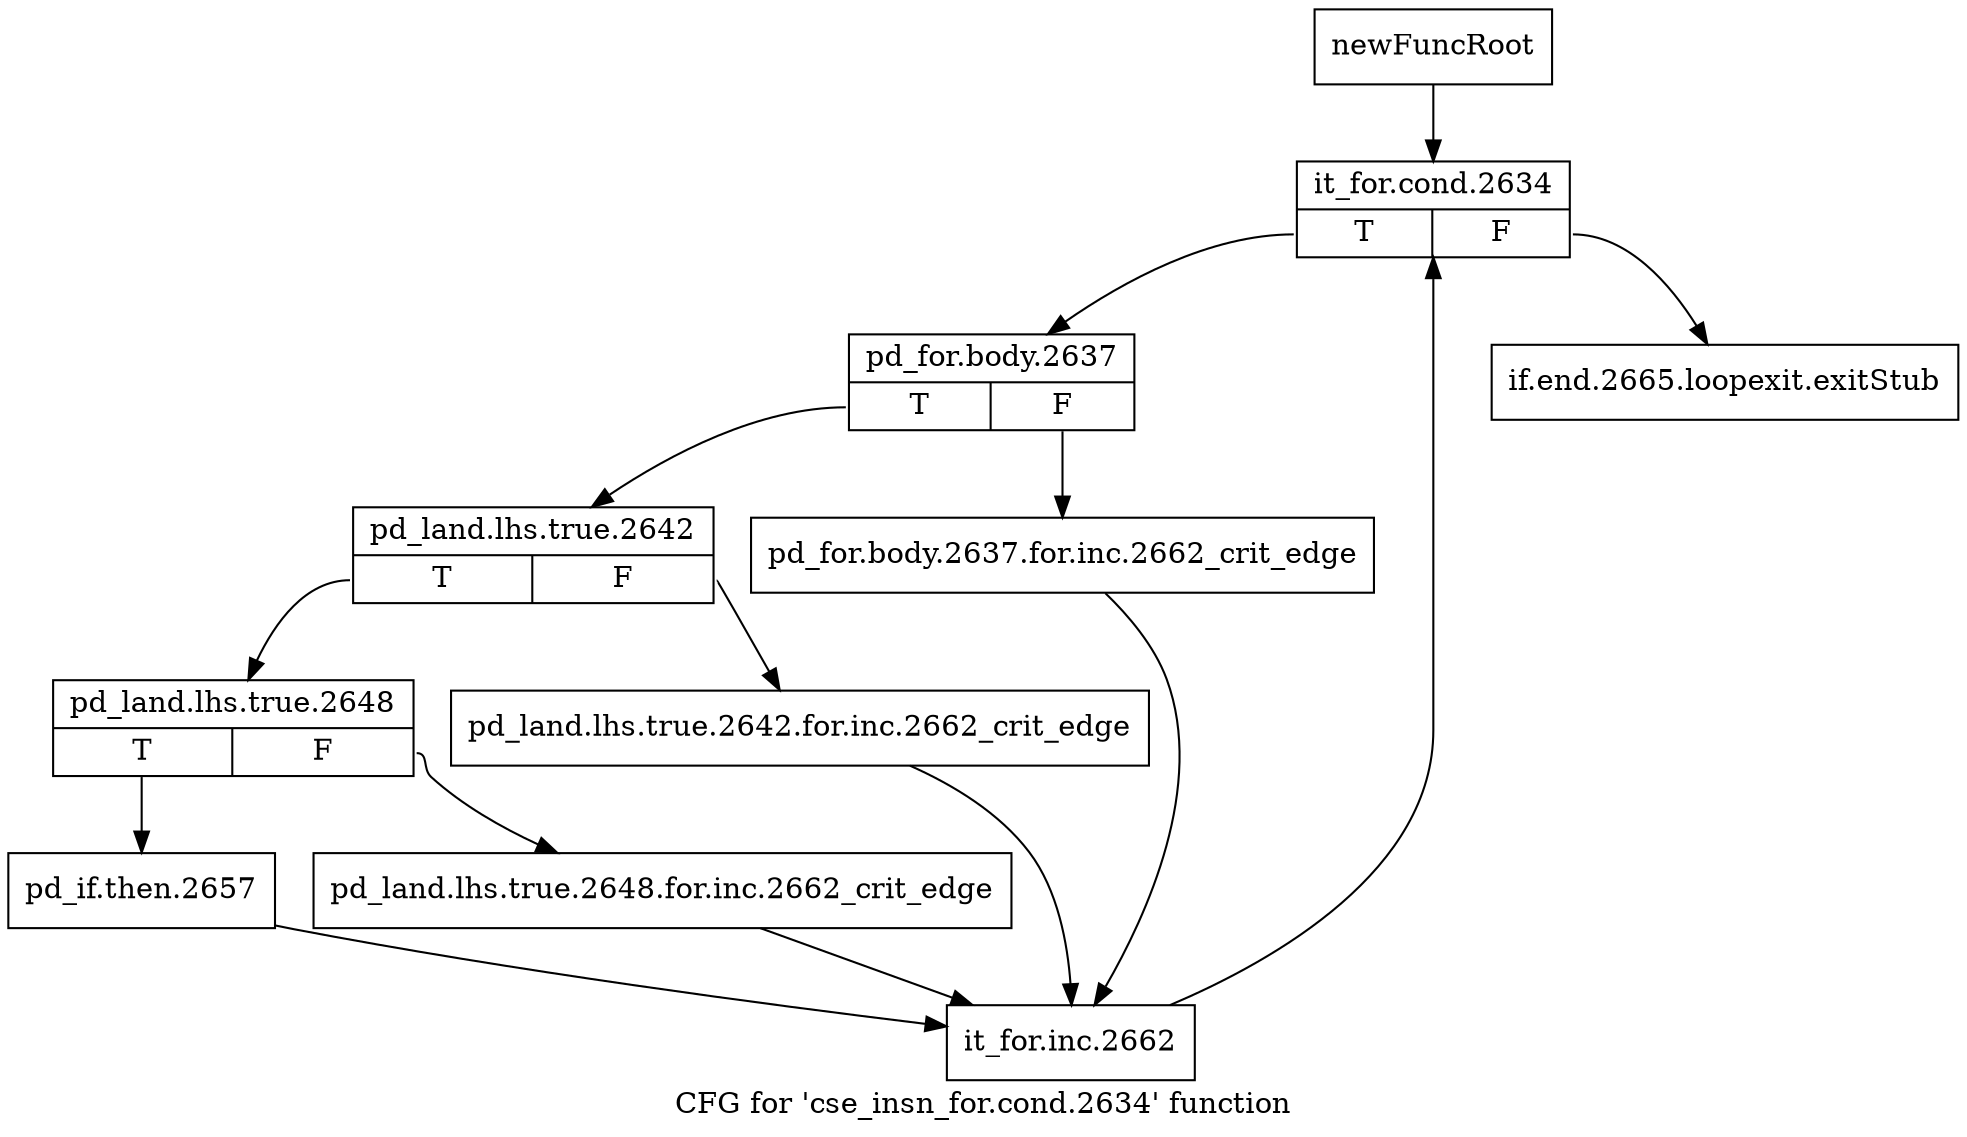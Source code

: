 digraph "CFG for 'cse_insn_for.cond.2634' function" {
	label="CFG for 'cse_insn_for.cond.2634' function";

	Node0xa858020 [shape=record,label="{newFuncRoot}"];
	Node0xa858020 -> Node0xa8580c0;
	Node0xa858070 [shape=record,label="{if.end.2665.loopexit.exitStub}"];
	Node0xa8580c0 [shape=record,label="{it_for.cond.2634|{<s0>T|<s1>F}}"];
	Node0xa8580c0:s0 -> Node0xa858110;
	Node0xa8580c0:s1 -> Node0xa858070;
	Node0xa858110 [shape=record,label="{pd_for.body.2637|{<s0>T|<s1>F}}"];
	Node0xa858110:s0 -> Node0xa8581b0;
	Node0xa858110:s1 -> Node0xa858160;
	Node0xa858160 [shape=record,label="{pd_for.body.2637.for.inc.2662_crit_edge}"];
	Node0xa858160 -> Node0xa858340;
	Node0xa8581b0 [shape=record,label="{pd_land.lhs.true.2642|{<s0>T|<s1>F}}"];
	Node0xa8581b0:s0 -> Node0xa858250;
	Node0xa8581b0:s1 -> Node0xa858200;
	Node0xa858200 [shape=record,label="{pd_land.lhs.true.2642.for.inc.2662_crit_edge}"];
	Node0xa858200 -> Node0xa858340;
	Node0xa858250 [shape=record,label="{pd_land.lhs.true.2648|{<s0>T|<s1>F}}"];
	Node0xa858250:s0 -> Node0xa8582f0;
	Node0xa858250:s1 -> Node0xa8582a0;
	Node0xa8582a0 [shape=record,label="{pd_land.lhs.true.2648.for.inc.2662_crit_edge}"];
	Node0xa8582a0 -> Node0xa858340;
	Node0xa8582f0 [shape=record,label="{pd_if.then.2657}"];
	Node0xa8582f0 -> Node0xa858340;
	Node0xa858340 [shape=record,label="{it_for.inc.2662}"];
	Node0xa858340 -> Node0xa8580c0;
}
